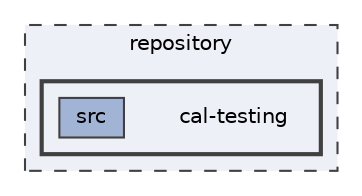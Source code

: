 digraph "repository/cal-testing"
{
 // LATEX_PDF_SIZE
  bgcolor="transparent";
  edge [fontname=Helvetica,fontsize=10,labelfontname=Helvetica,labelfontsize=10];
  node [fontname=Helvetica,fontsize=10,shape=box,height=0.2,width=0.4];
  compound=true
  subgraph clusterdir_b67a65b3e0ec834719b9c39fd2c3a507 {
    graph [ bgcolor="#edf0f7", pencolor="grey25", label="repository", fontname=Helvetica,fontsize=10 style="filled,dashed", URL="dir_b67a65b3e0ec834719b9c39fd2c3a507.html",tooltip=""]
  subgraph clusterdir_4c6109493bb06e6e17efb9dbf3f12382 {
    graph [ bgcolor="#edf0f7", pencolor="grey25", label="", fontname=Helvetica,fontsize=10 style="filled,bold", URL="dir_4c6109493bb06e6e17efb9dbf3f12382.html",tooltip=""]
    dir_4c6109493bb06e6e17efb9dbf3f12382 [shape=plaintext, label="cal-testing"];
  dir_c85f7cbce55f774898ceeb7e58f1db01 [label="src", fillcolor="#a2b4d6", color="grey25", style="filled", URL="dir_c85f7cbce55f774898ceeb7e58f1db01.html",tooltip=""];
  }
  }
}
